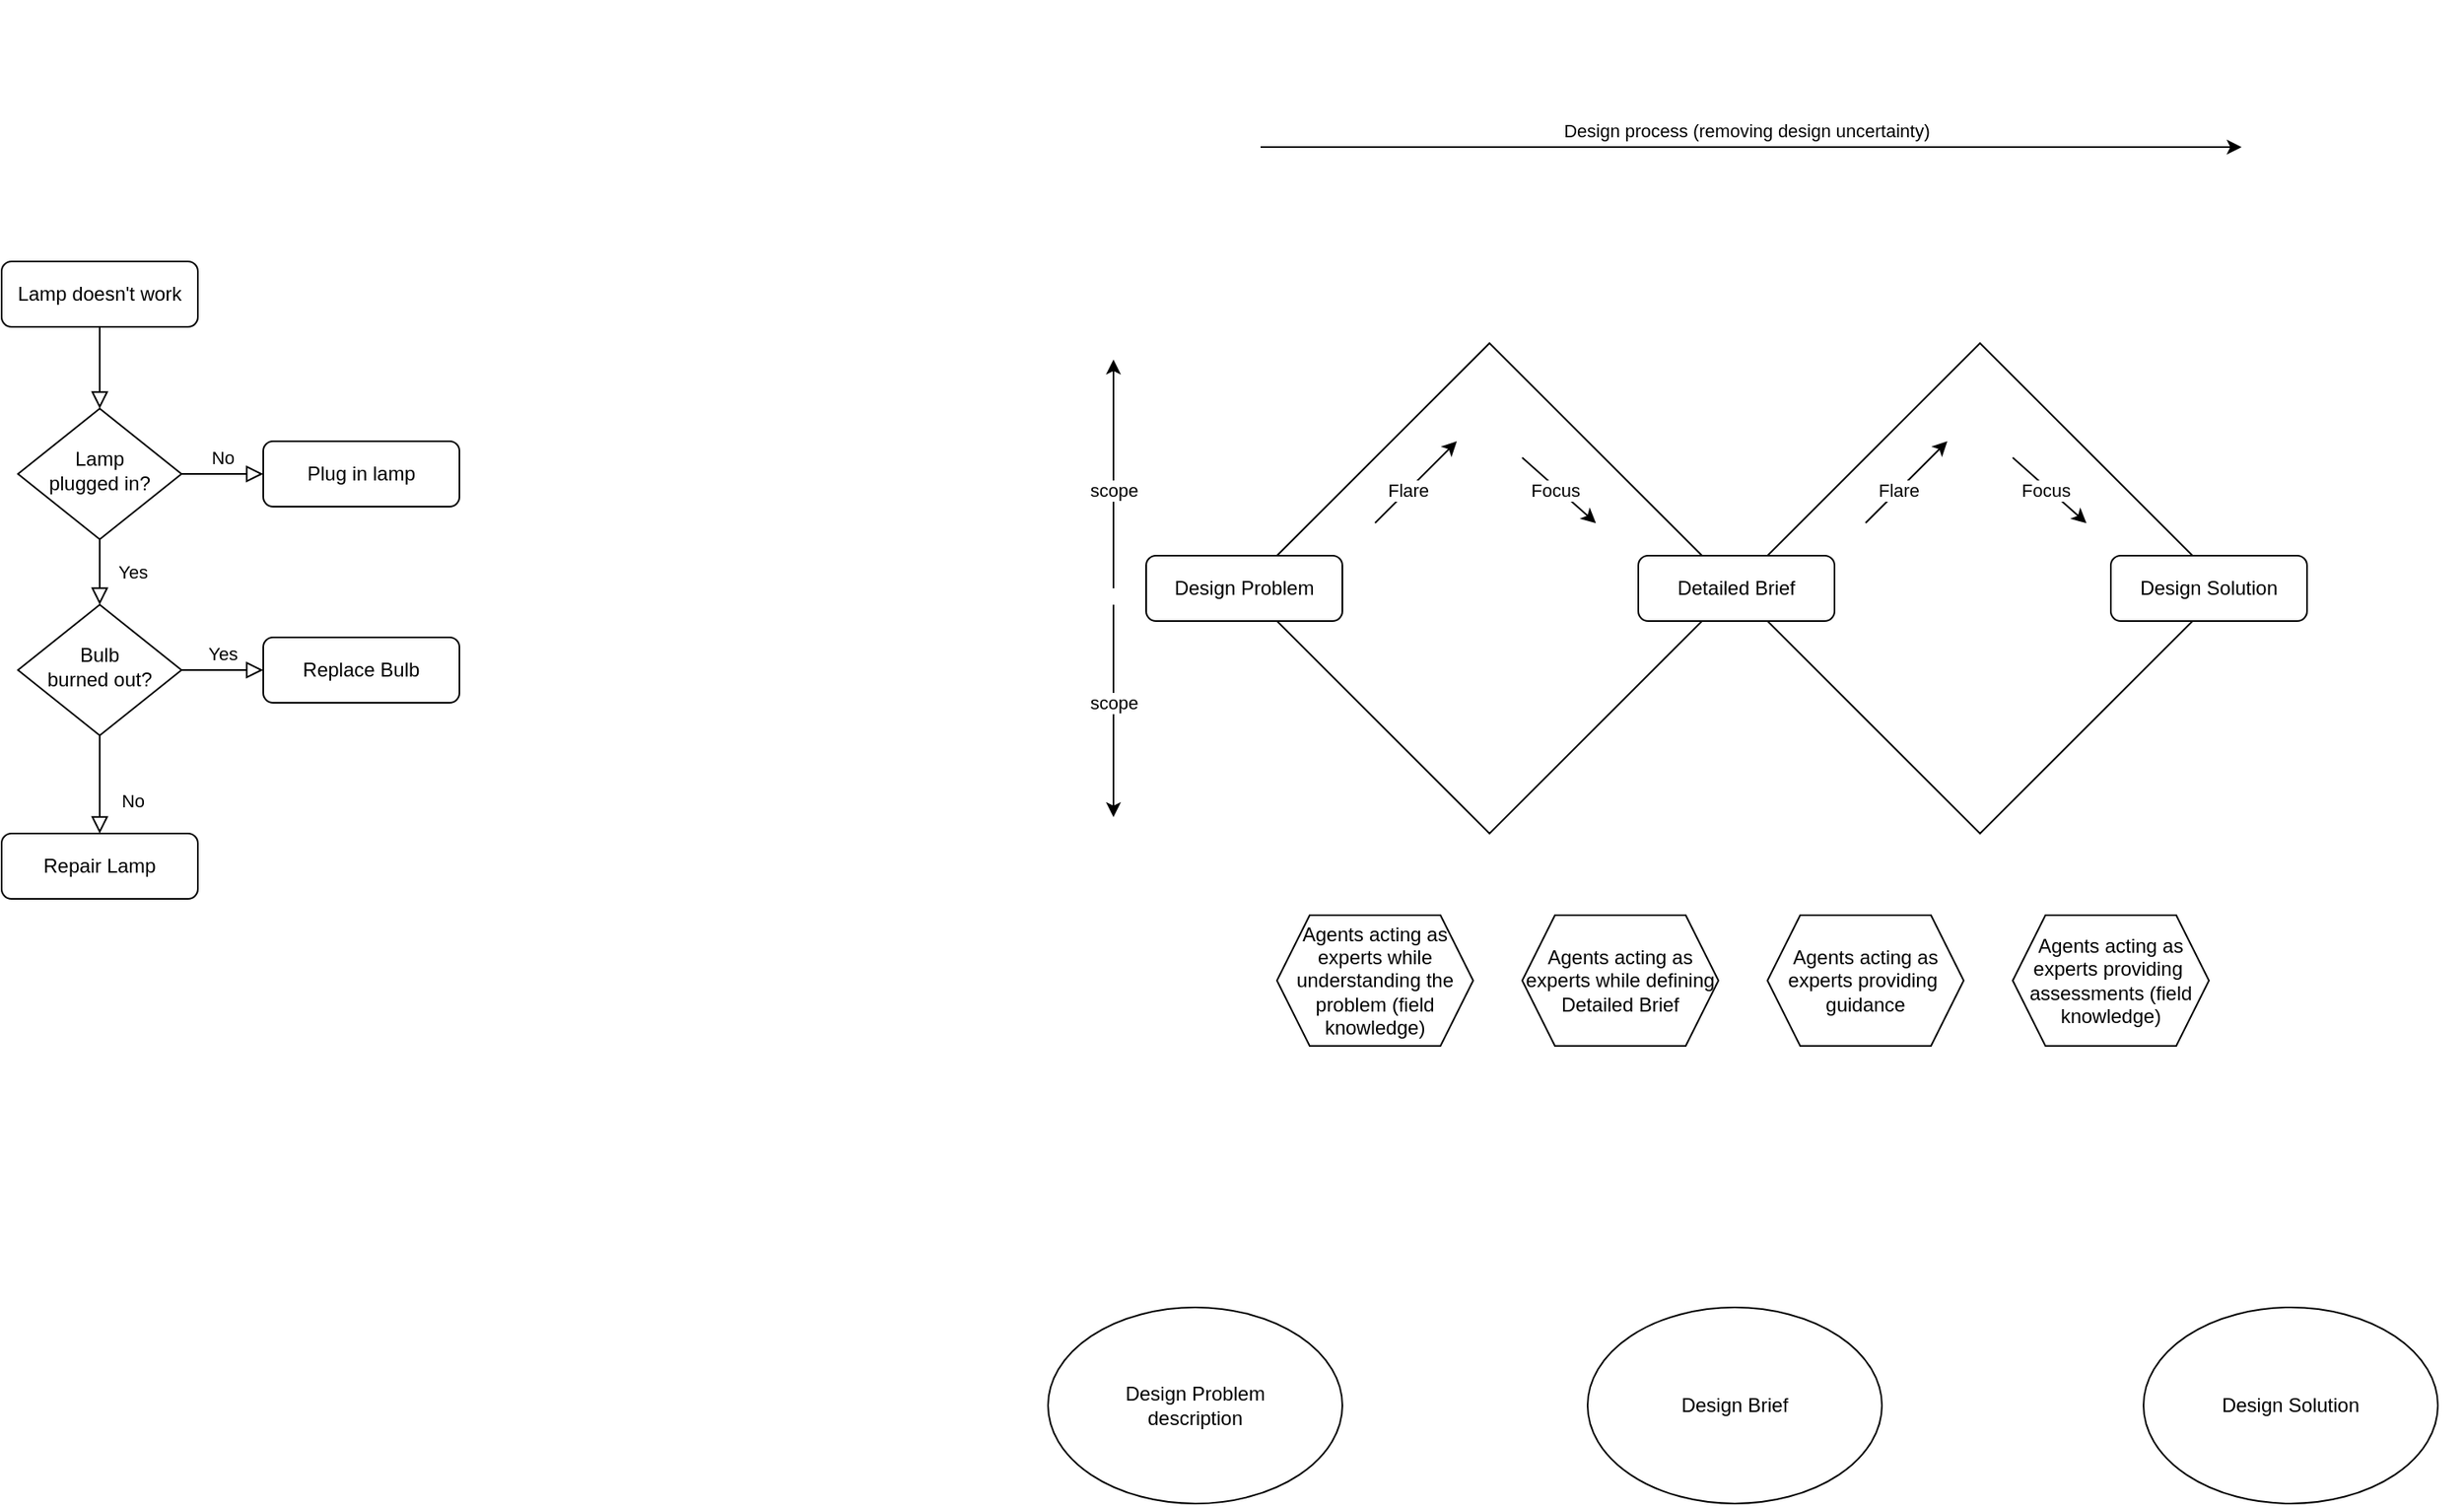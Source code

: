 <mxfile version="26.0.10">
  <diagram id="C5RBs43oDa-KdzZeNtuy" name="Page-1">
    <mxGraphModel dx="1403" dy="2040" grid="1" gridSize="10" guides="1" tooltips="1" connect="1" arrows="1" fold="1" page="1" pageScale="1" pageWidth="827" pageHeight="1169" math="0" shadow="0">
      <root>
        <mxCell id="WIyWlLk6GJQsqaUBKTNV-0" />
        <mxCell id="WIyWlLk6GJQsqaUBKTNV-1" parent="WIyWlLk6GJQsqaUBKTNV-0" />
        <mxCell id="MfQ9DTAlPBdOTaMPNGzB-5" value="" style="shape=image;verticalLabelPosition=bottom;labelBackgroundColor=default;verticalAlign=top;aspect=fixed;imageAspect=0;image=https://miro.medium.com/v2/resize:fit:875/1*BoMvt8plq6rLQoGh-wl2gA.png;movable=0;resizable=0;rotatable=0;deletable=0;editable=0;locked=1;connectable=0;opacity=30;" parent="WIyWlLk6GJQsqaUBKTNV-1" vertex="1">
          <mxGeometry x="790" y="-80" width="875" height="656" as="geometry" />
        </mxCell>
        <mxCell id="WIyWlLk6GJQsqaUBKTNV-2" value="" style="rounded=0;html=1;jettySize=auto;orthogonalLoop=1;fontSize=11;endArrow=block;endFill=0;endSize=8;strokeWidth=1;shadow=0;labelBackgroundColor=none;edgeStyle=orthogonalEdgeStyle;" parent="WIyWlLk6GJQsqaUBKTNV-1" source="WIyWlLk6GJQsqaUBKTNV-3" target="WIyWlLk6GJQsqaUBKTNV-6" edge="1">
          <mxGeometry relative="1" as="geometry" />
        </mxCell>
        <mxCell id="WIyWlLk6GJQsqaUBKTNV-3" value="Lamp doesn&#39;t work" style="rounded=1;whiteSpace=wrap;html=1;fontSize=12;glass=0;strokeWidth=1;shadow=0;" parent="WIyWlLk6GJQsqaUBKTNV-1" vertex="1">
          <mxGeometry x="160" y="80" width="120" height="40" as="geometry" />
        </mxCell>
        <mxCell id="WIyWlLk6GJQsqaUBKTNV-4" value="Yes" style="rounded=0;html=1;jettySize=auto;orthogonalLoop=1;fontSize=11;endArrow=block;endFill=0;endSize=8;strokeWidth=1;shadow=0;labelBackgroundColor=none;edgeStyle=orthogonalEdgeStyle;" parent="WIyWlLk6GJQsqaUBKTNV-1" source="WIyWlLk6GJQsqaUBKTNV-6" target="WIyWlLk6GJQsqaUBKTNV-10" edge="1">
          <mxGeometry y="20" relative="1" as="geometry">
            <mxPoint as="offset" />
          </mxGeometry>
        </mxCell>
        <mxCell id="WIyWlLk6GJQsqaUBKTNV-5" value="No" style="edgeStyle=orthogonalEdgeStyle;rounded=0;html=1;jettySize=auto;orthogonalLoop=1;fontSize=11;endArrow=block;endFill=0;endSize=8;strokeWidth=1;shadow=0;labelBackgroundColor=none;" parent="WIyWlLk6GJQsqaUBKTNV-1" source="WIyWlLk6GJQsqaUBKTNV-6" target="WIyWlLk6GJQsqaUBKTNV-7" edge="1">
          <mxGeometry y="10" relative="1" as="geometry">
            <mxPoint as="offset" />
          </mxGeometry>
        </mxCell>
        <mxCell id="WIyWlLk6GJQsqaUBKTNV-6" value="Lamp&lt;br&gt;plugged in?" style="rhombus;whiteSpace=wrap;html=1;shadow=0;fontFamily=Helvetica;fontSize=12;align=center;strokeWidth=1;spacing=6;spacingTop=-4;" parent="WIyWlLk6GJQsqaUBKTNV-1" vertex="1">
          <mxGeometry x="170" y="170" width="100" height="80" as="geometry" />
        </mxCell>
        <mxCell id="WIyWlLk6GJQsqaUBKTNV-7" value="Plug in lamp" style="rounded=1;whiteSpace=wrap;html=1;fontSize=12;glass=0;strokeWidth=1;shadow=0;" parent="WIyWlLk6GJQsqaUBKTNV-1" vertex="1">
          <mxGeometry x="320" y="190" width="120" height="40" as="geometry" />
        </mxCell>
        <mxCell id="WIyWlLk6GJQsqaUBKTNV-8" value="No" style="rounded=0;html=1;jettySize=auto;orthogonalLoop=1;fontSize=11;endArrow=block;endFill=0;endSize=8;strokeWidth=1;shadow=0;labelBackgroundColor=none;edgeStyle=orthogonalEdgeStyle;" parent="WIyWlLk6GJQsqaUBKTNV-1" source="WIyWlLk6GJQsqaUBKTNV-10" target="WIyWlLk6GJQsqaUBKTNV-11" edge="1">
          <mxGeometry x="0.333" y="20" relative="1" as="geometry">
            <mxPoint as="offset" />
          </mxGeometry>
        </mxCell>
        <mxCell id="WIyWlLk6GJQsqaUBKTNV-9" value="Yes" style="edgeStyle=orthogonalEdgeStyle;rounded=0;html=1;jettySize=auto;orthogonalLoop=1;fontSize=11;endArrow=block;endFill=0;endSize=8;strokeWidth=1;shadow=0;labelBackgroundColor=none;" parent="WIyWlLk6GJQsqaUBKTNV-1" source="WIyWlLk6GJQsqaUBKTNV-10" target="WIyWlLk6GJQsqaUBKTNV-12" edge="1">
          <mxGeometry y="10" relative="1" as="geometry">
            <mxPoint as="offset" />
          </mxGeometry>
        </mxCell>
        <mxCell id="WIyWlLk6GJQsqaUBKTNV-10" value="Bulb&lt;br&gt;burned out?" style="rhombus;whiteSpace=wrap;html=1;shadow=0;fontFamily=Helvetica;fontSize=12;align=center;strokeWidth=1;spacing=6;spacingTop=-4;" parent="WIyWlLk6GJQsqaUBKTNV-1" vertex="1">
          <mxGeometry x="170" y="290" width="100" height="80" as="geometry" />
        </mxCell>
        <mxCell id="WIyWlLk6GJQsqaUBKTNV-11" value="Repair Lamp" style="rounded=1;whiteSpace=wrap;html=1;fontSize=12;glass=0;strokeWidth=1;shadow=0;" parent="WIyWlLk6GJQsqaUBKTNV-1" vertex="1">
          <mxGeometry x="160" y="430" width="120" height="40" as="geometry" />
        </mxCell>
        <mxCell id="WIyWlLk6GJQsqaUBKTNV-12" value="Replace Bulb" style="rounded=1;whiteSpace=wrap;html=1;fontSize=12;glass=0;strokeWidth=1;shadow=0;" parent="WIyWlLk6GJQsqaUBKTNV-1" vertex="1">
          <mxGeometry x="320" y="310" width="120" height="40" as="geometry" />
        </mxCell>
        <mxCell id="MfQ9DTAlPBdOTaMPNGzB-0" value="" style="rhombus;whiteSpace=wrap;html=1;" parent="WIyWlLk6GJQsqaUBKTNV-1" vertex="1">
          <mxGeometry x="920" y="130" width="300" height="300" as="geometry" />
        </mxCell>
        <mxCell id="MfQ9DTAlPBdOTaMPNGzB-1" value="" style="rhombus;whiteSpace=wrap;html=1;" parent="WIyWlLk6GJQsqaUBKTNV-1" vertex="1">
          <mxGeometry x="1220" y="130" width="300" height="300" as="geometry" />
        </mxCell>
        <mxCell id="MfQ9DTAlPBdOTaMPNGzB-2" value="Detailed Brief" style="rounded=1;whiteSpace=wrap;html=1;fontSize=12;glass=0;strokeWidth=1;shadow=0;" parent="WIyWlLk6GJQsqaUBKTNV-1" vertex="1">
          <mxGeometry x="1161" y="260" width="120" height="40" as="geometry" />
        </mxCell>
        <mxCell id="MfQ9DTAlPBdOTaMPNGzB-3" value="Design Problem" style="rounded=1;whiteSpace=wrap;html=1;fontSize=12;glass=0;strokeWidth=1;shadow=0;" parent="WIyWlLk6GJQsqaUBKTNV-1" vertex="1">
          <mxGeometry x="860" y="260" width="120" height="40" as="geometry" />
        </mxCell>
        <mxCell id="MfQ9DTAlPBdOTaMPNGzB-4" value="Design Solution" style="rounded=1;whiteSpace=wrap;html=1;fontSize=12;glass=0;strokeWidth=1;shadow=0;" parent="WIyWlLk6GJQsqaUBKTNV-1" vertex="1">
          <mxGeometry x="1450" y="260" width="120" height="40" as="geometry" />
        </mxCell>
        <mxCell id="MfQ9DTAlPBdOTaMPNGzB-6" value="Agents acting as experts while defining Detailed Brief" style="shape=hexagon;perimeter=hexagonPerimeter2;whiteSpace=wrap;html=1;fixedSize=1;" parent="WIyWlLk6GJQsqaUBKTNV-1" vertex="1">
          <mxGeometry x="1090" y="480" width="120" height="80" as="geometry" />
        </mxCell>
        <mxCell id="MfQ9DTAlPBdOTaMPNGzB-7" value="" style="endArrow=classic;html=1;rounded=0;" parent="WIyWlLk6GJQsqaUBKTNV-1" edge="1">
          <mxGeometry width="50" height="50" relative="1" as="geometry">
            <mxPoint x="1000" y="240" as="sourcePoint" />
            <mxPoint x="1050" y="190" as="targetPoint" />
          </mxGeometry>
        </mxCell>
        <mxCell id="MfQ9DTAlPBdOTaMPNGzB-8" value="Flare" style="edgeLabel;html=1;align=center;verticalAlign=middle;resizable=0;points=[];" parent="MfQ9DTAlPBdOTaMPNGzB-7" vertex="1" connectable="0">
          <mxGeometry x="-0.331" y="2" relative="1" as="geometry">
            <mxPoint x="5" y="-2" as="offset" />
          </mxGeometry>
        </mxCell>
        <mxCell id="MfQ9DTAlPBdOTaMPNGzB-9" value="" style="endArrow=classic;html=1;rounded=0;entryX=0.567;entryY=0.667;entryDx=0;entryDy=0;entryPerimeter=0;" parent="WIyWlLk6GJQsqaUBKTNV-1" edge="1">
          <mxGeometry width="50" height="50" relative="1" as="geometry">
            <mxPoint x="1090" y="200" as="sourcePoint" />
            <mxPoint x="1135.1" y="240.1" as="targetPoint" />
          </mxGeometry>
        </mxCell>
        <mxCell id="MfQ9DTAlPBdOTaMPNGzB-10" value="Focus" style="edgeLabel;html=1;align=center;verticalAlign=middle;resizable=0;points=[];" parent="MfQ9DTAlPBdOTaMPNGzB-9" vertex="1" connectable="0">
          <mxGeometry x="-0.331" y="2" relative="1" as="geometry">
            <mxPoint x="3" y="8" as="offset" />
          </mxGeometry>
        </mxCell>
        <mxCell id="MfQ9DTAlPBdOTaMPNGzB-11" value="" style="endArrow=classic;html=1;rounded=0;" parent="WIyWlLk6GJQsqaUBKTNV-1" edge="1">
          <mxGeometry width="50" height="50" relative="1" as="geometry">
            <mxPoint x="1300" y="240" as="sourcePoint" />
            <mxPoint x="1350" y="190" as="targetPoint" />
          </mxGeometry>
        </mxCell>
        <mxCell id="MfQ9DTAlPBdOTaMPNGzB-12" value="Flare" style="edgeLabel;html=1;align=center;verticalAlign=middle;resizable=0;points=[];" parent="MfQ9DTAlPBdOTaMPNGzB-11" vertex="1" connectable="0">
          <mxGeometry x="-0.331" y="2" relative="1" as="geometry">
            <mxPoint x="5" y="-2" as="offset" />
          </mxGeometry>
        </mxCell>
        <mxCell id="MfQ9DTAlPBdOTaMPNGzB-13" value="" style="endArrow=classic;html=1;rounded=0;entryX=0.567;entryY=0.667;entryDx=0;entryDy=0;entryPerimeter=0;" parent="WIyWlLk6GJQsqaUBKTNV-1" edge="1">
          <mxGeometry width="50" height="50" relative="1" as="geometry">
            <mxPoint x="1390" y="200" as="sourcePoint" />
            <mxPoint x="1435.1" y="240.1" as="targetPoint" />
          </mxGeometry>
        </mxCell>
        <mxCell id="MfQ9DTAlPBdOTaMPNGzB-14" value="Focus" style="edgeLabel;html=1;align=center;verticalAlign=middle;resizable=0;points=[];" parent="MfQ9DTAlPBdOTaMPNGzB-13" vertex="1" connectable="0">
          <mxGeometry x="-0.331" y="2" relative="1" as="geometry">
            <mxPoint x="3" y="8" as="offset" />
          </mxGeometry>
        </mxCell>
        <mxCell id="MfQ9DTAlPBdOTaMPNGzB-15" value="Agents acting as experts providing&amp;nbsp; guidance" style="shape=hexagon;perimeter=hexagonPerimeter2;whiteSpace=wrap;html=1;fixedSize=1;" parent="WIyWlLk6GJQsqaUBKTNV-1" vertex="1">
          <mxGeometry x="1240" y="480" width="120" height="80" as="geometry" />
        </mxCell>
        <mxCell id="MfQ9DTAlPBdOTaMPNGzB-16" value="Agents acting as experts providing&amp;nbsp; assessments (field knowledge)" style="shape=hexagon;perimeter=hexagonPerimeter2;whiteSpace=wrap;html=1;fixedSize=1;" parent="WIyWlLk6GJQsqaUBKTNV-1" vertex="1">
          <mxGeometry x="1390" y="480" width="120" height="80" as="geometry" />
        </mxCell>
        <mxCell id="MfQ9DTAlPBdOTaMPNGzB-17" value="Agents acting as experts while understanding the problem (field knowledge)" style="shape=hexagon;perimeter=hexagonPerimeter2;whiteSpace=wrap;html=1;fixedSize=1;" parent="WIyWlLk6GJQsqaUBKTNV-1" vertex="1">
          <mxGeometry x="940" y="480" width="120" height="80" as="geometry" />
        </mxCell>
        <mxCell id="kV7S6TC3auCnjzCI8arg-1" value="Design Problem&lt;br&gt;description" style="ellipse;whiteSpace=wrap;html=1;" vertex="1" parent="WIyWlLk6GJQsqaUBKTNV-1">
          <mxGeometry x="800" y="720" width="180" height="120" as="geometry" />
        </mxCell>
        <mxCell id="kV7S6TC3auCnjzCI8arg-2" value="Design Brief" style="ellipse;whiteSpace=wrap;html=1;" vertex="1" parent="WIyWlLk6GJQsqaUBKTNV-1">
          <mxGeometry x="1130" y="720" width="180" height="120" as="geometry" />
        </mxCell>
        <mxCell id="kV7S6TC3auCnjzCI8arg-3" value="Design Solution" style="ellipse;whiteSpace=wrap;html=1;" vertex="1" parent="WIyWlLk6GJQsqaUBKTNV-1">
          <mxGeometry x="1470" y="720" width="180" height="120" as="geometry" />
        </mxCell>
        <mxCell id="kV7S6TC3auCnjzCI8arg-4" value="" style="endArrow=classic;html=1;rounded=0;" edge="1" parent="WIyWlLk6GJQsqaUBKTNV-1">
          <mxGeometry width="50" height="50" relative="1" as="geometry">
            <mxPoint x="930" y="10" as="sourcePoint" />
            <mxPoint x="1530" y="10" as="targetPoint" />
          </mxGeometry>
        </mxCell>
        <mxCell id="kV7S6TC3auCnjzCI8arg-5" value="Design process (removing design uncertainty)" style="edgeLabel;html=1;align=center;verticalAlign=middle;resizable=0;points=[];" vertex="1" connectable="0" parent="kV7S6TC3auCnjzCI8arg-4">
          <mxGeometry x="0.164" y="-3" relative="1" as="geometry">
            <mxPoint x="-52" y="-13" as="offset" />
          </mxGeometry>
        </mxCell>
        <mxCell id="kV7S6TC3auCnjzCI8arg-6" value="" style="endArrow=classic;html=1;rounded=0;" edge="1" parent="WIyWlLk6GJQsqaUBKTNV-1">
          <mxGeometry width="50" height="50" relative="1" as="geometry">
            <mxPoint x="840" y="280" as="sourcePoint" />
            <mxPoint x="840" y="140" as="targetPoint" />
          </mxGeometry>
        </mxCell>
        <mxCell id="kV7S6TC3auCnjzCI8arg-7" value="scope" style="edgeLabel;html=1;align=center;verticalAlign=middle;resizable=0;points=[];" vertex="1" connectable="0" parent="kV7S6TC3auCnjzCI8arg-6">
          <mxGeometry x="0.164" y="-3" relative="1" as="geometry">
            <mxPoint x="-3" y="21" as="offset" />
          </mxGeometry>
        </mxCell>
        <mxCell id="kV7S6TC3auCnjzCI8arg-8" value="" style="endArrow=classic;html=1;rounded=0;" edge="1" parent="WIyWlLk6GJQsqaUBKTNV-1">
          <mxGeometry width="50" height="50" relative="1" as="geometry">
            <mxPoint x="840" y="290" as="sourcePoint" />
            <mxPoint x="840" y="420" as="targetPoint" />
          </mxGeometry>
        </mxCell>
        <mxCell id="kV7S6TC3auCnjzCI8arg-9" value="scope" style="edgeLabel;html=1;align=center;verticalAlign=middle;resizable=0;points=[];" vertex="1" connectable="0" parent="kV7S6TC3auCnjzCI8arg-8">
          <mxGeometry x="0.164" y="-3" relative="1" as="geometry">
            <mxPoint x="3" y="-16" as="offset" />
          </mxGeometry>
        </mxCell>
      </root>
    </mxGraphModel>
  </diagram>
</mxfile>
